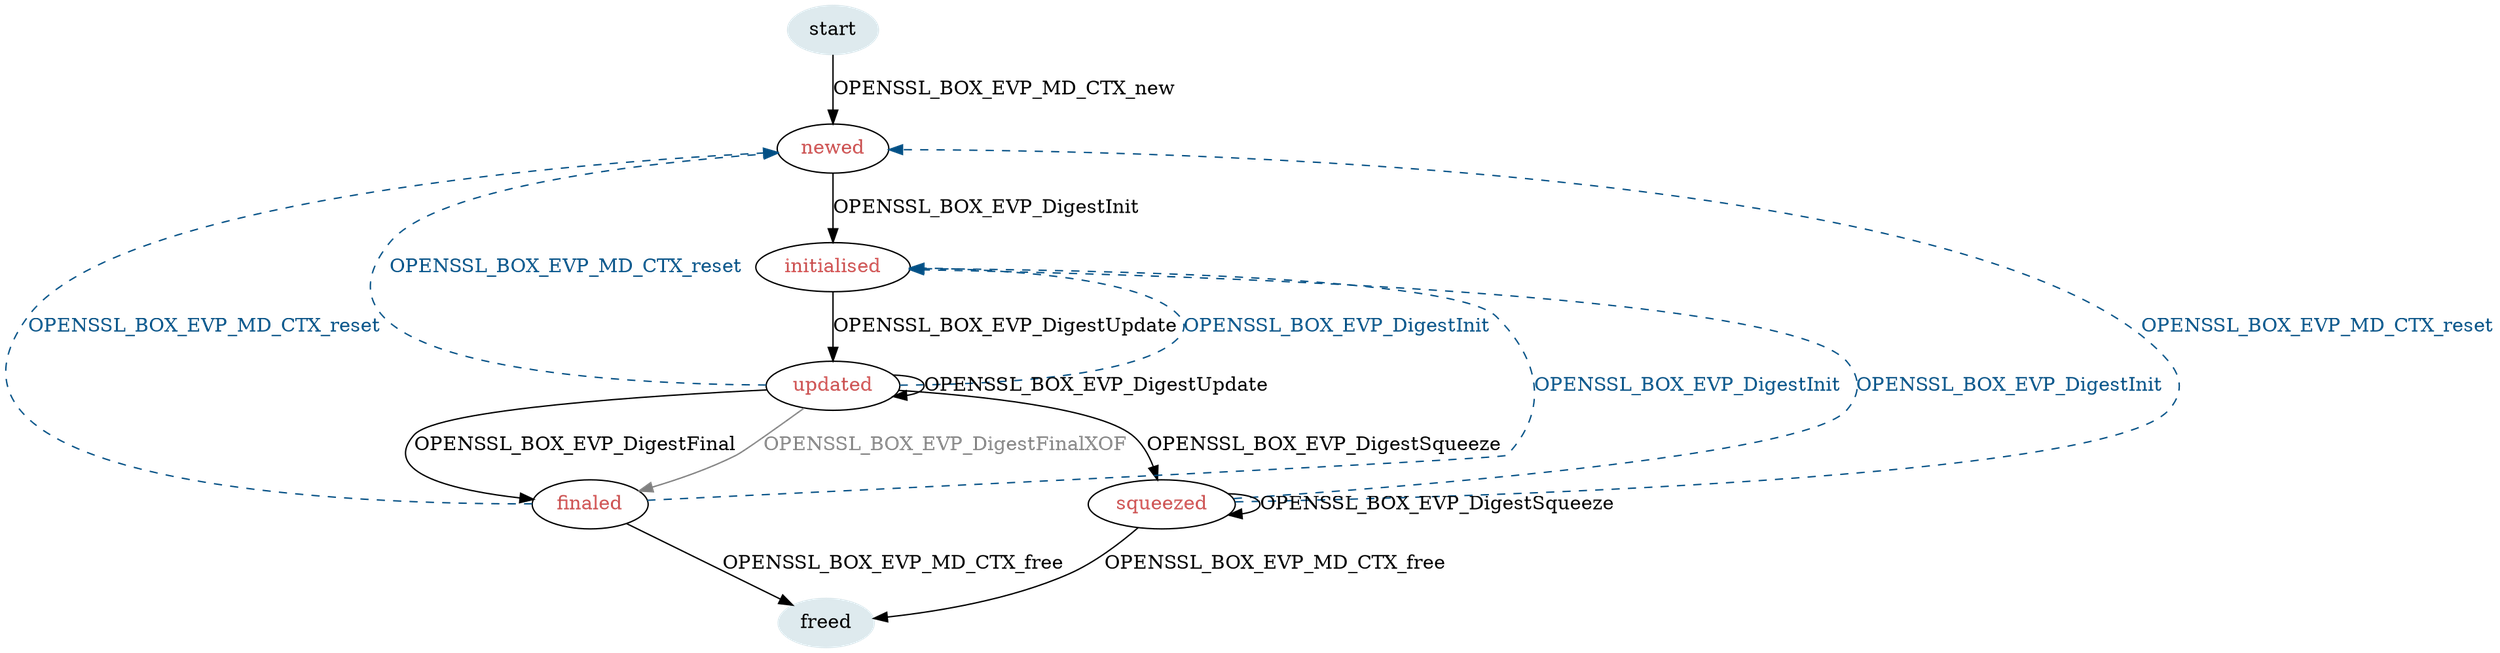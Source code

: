 digraph digest {
    bgcolor="transparent";

    begin [label=start, color="#deeaee", style="filled"];
    newed [label=newed, fontcolor="#c94c4c", style="solid"];
    initialised [label=initialised, fontcolor="#c94c4c"];
    updated [label=updated, fontcolor="#c94c4c"];
    finaled [label="finaled", fontcolor="#c94c4c"];
    squeezed [label="squeezed", fontcolor="#c94c4c"];
    end [label="freed", color="#deeaee", style="filled"];

    begin -> newed [label="OPENSSL_BOX_EVP_MD_CTX_new"];
    newed -> initialised [label="OPENSSL_BOX_EVP_DigestInit", weight=100];
    initialised -> updated [label="OPENSSL_BOX_EVP_DigestUpdate", weight=100];
    updated -> updated [label="OPENSSL_BOX_EVP_DigestUpdate"];
    updated -> finaled [label="OPENSSL_BOX_EVP_DigestFinal", weight=2];
    updated -> finaled [label="OPENSSL_BOX_EVP_DigestFinalXOF",
                        fontcolor="#808080", color="#808080"];
    updated -> squeezed [label="OPENSSL_BOX_EVP_DigestSqueeze", weight=3];
    finaled -> end [label="OPENSSL_BOX_EVP_MD_CTX_free"];
    finaled -> newed [label="OPENSSL_BOX_EVP_MD_CTX_reset", style=dashed,
                      color="#034f84", fontcolor="#034f84"];
    updated -> newed [label="OPENSSL_BOX_EVP_MD_CTX_reset", style=dashed,
                      color="#034f84", fontcolor="#034f84"];
    updated -> initialised [label="OPENSSL_BOX_EVP_DigestInit", style=dashed,
                            color="#034f84", fontcolor="#034f84"];
    finaled -> initialised [label="OPENSSL_BOX_EVP_DigestInit", style=dashed,
                            color="#034f84", fontcolor="#034f84"];
    squeezed -> squeezed [label="OPENSSL_BOX_EVP_DigestSqueeze"];
    squeezed -> end [label="OPENSSL_BOX_EVP_MD_CTX_free", weight=1];
    squeezed -> newed [label="OPENSSL_BOX_EVP_MD_CTX_reset", style=dashed,
                      color="#034f84", fontcolor="#034f84"];
    squeezed -> initialised [label="OPENSSL_BOX_EVP_DigestInit", style=dashed,
                            color="#034f84", fontcolor="#034f84"];
}
